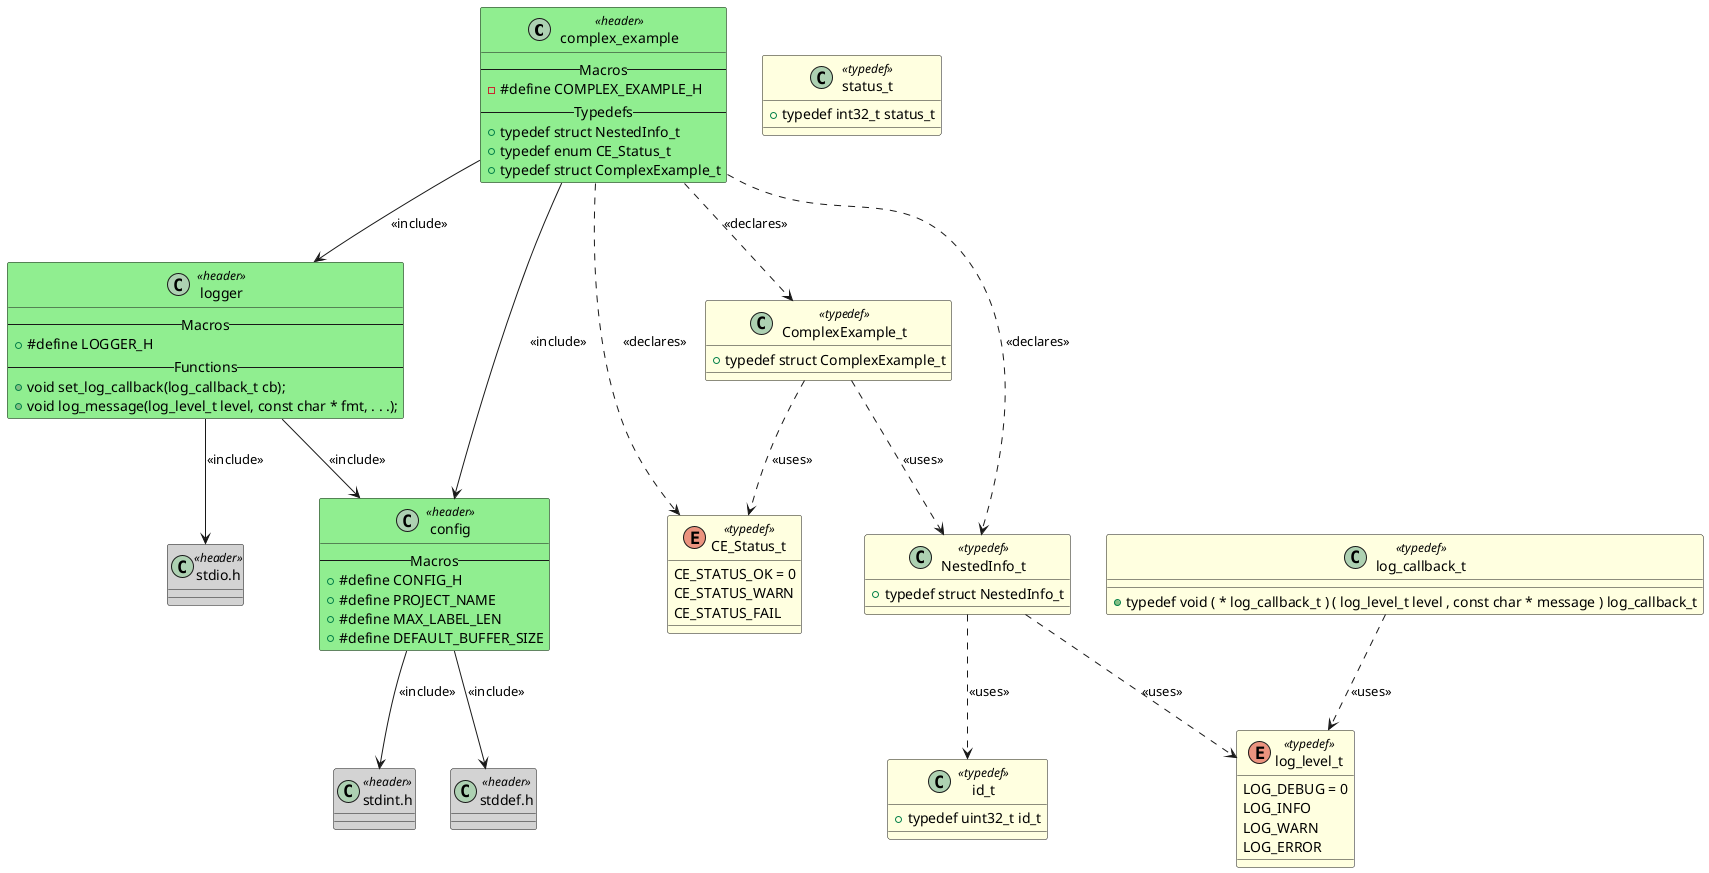 @startuml complex_example

class "complex_example" as HEADER_COMPLEX_EXAMPLE <<header>> #LightGreen
{
    -- Macros --
    - #define COMPLEX_EXAMPLE_H
    -- Typedefs --
    + typedef struct NestedInfo_t
    + typedef enum CE_Status_t
    + typedef struct ComplexExample_t
}

class "config" as HEADER_CONFIG <<header>> #LightGreen
{
    -- Macros --
    + #define CONFIG_H
    + #define PROJECT_NAME
    + #define MAX_LABEL_LEN
    + #define DEFAULT_BUFFER_SIZE
}
class "logger" as HEADER_LOGGER <<header>> #LightGreen
{
    -- Macros --
    + #define LOGGER_H
    -- Functions --
    + void set_log_callback(log_callback_t cb);
    + void log_message(log_level_t level, const char * fmt, . . .);
}
class "stddef.h" as HEADER_STDDEF <<header>> #LightGray
{
}

class "stdint.h" as HEADER_STDINT <<header>> #LightGray
{
}

class "stdio.h" as HEADER_STDIO <<header>> #LightGray
{
}

class "NestedInfo_t" as TYPEDEF_NESTEDINFO_T <<typedef>> #LightYellow
{
    + typedef struct NestedInfo_t
}

enum "CE_Status_t" as TYPEDEF_CE_STATUS_T <<typedef>> #LightYellow
{
    CE_STATUS_OK = 0
    CE_STATUS_WARN
    CE_STATUS_FAIL
}

class "ComplexExample_t" as TYPEDEF_COMPLEXEXAMPLE_T <<typedef>> #LightYellow
{
    + typedef struct ComplexExample_t
}

class "id_t" as TYPEDEF_ID_T <<typedef>> #LightYellow
{
    + typedef uint32_t id_t
}

class "status_t" as TYPEDEF_STATUS_T <<typedef>> #LightYellow
{
    + typedef int32_t status_t
}

enum "log_level_t" as TYPEDEF_LOG_LEVEL_T <<typedef>> #LightYellow
{
    LOG_DEBUG = 0
    LOG_INFO
    LOG_WARN
    LOG_ERROR
}

class "log_callback_t" as TYPEDEF_LOG_CALLBACK_T <<typedef>> #LightYellow
{
    + typedef void ( * log_callback_t ) ( log_level_t level , const char * message ) log_callback_t
}

HEADER_COMPLEX_EXAMPLE --> HEADER_CONFIG : <<include>>
HEADER_COMPLEX_EXAMPLE --> HEADER_LOGGER : <<include>>
HEADER_CONFIG --> HEADER_STDDEF : <<include>>
HEADER_CONFIG --> HEADER_STDINT : <<include>>
HEADER_LOGGER --> HEADER_STDIO : <<include>>
HEADER_LOGGER --> HEADER_CONFIG : <<include>>
TYPEDEF_NESTEDINFO_T ..> TYPEDEF_ID_T : <<uses>>
TYPEDEF_NESTEDINFO_T ..> TYPEDEF_LOG_LEVEL_T : <<uses>>
TYPEDEF_COMPLEXEXAMPLE_T ..> TYPEDEF_NESTEDINFO_T : <<uses>>
TYPEDEF_COMPLEXEXAMPLE_T ..> TYPEDEF_CE_STATUS_T : <<uses>>
TYPEDEF_LOG_CALLBACK_T ..> TYPEDEF_LOG_LEVEL_T : <<uses>>
HEADER_COMPLEX_EXAMPLE ..> TYPEDEF_NESTEDINFO_T : <<declares>>
HEADER_COMPLEX_EXAMPLE ..> TYPEDEF_CE_STATUS_T : <<declares>>
HEADER_COMPLEX_EXAMPLE ..> TYPEDEF_COMPLEXEXAMPLE_T : <<declares>>

@enduml